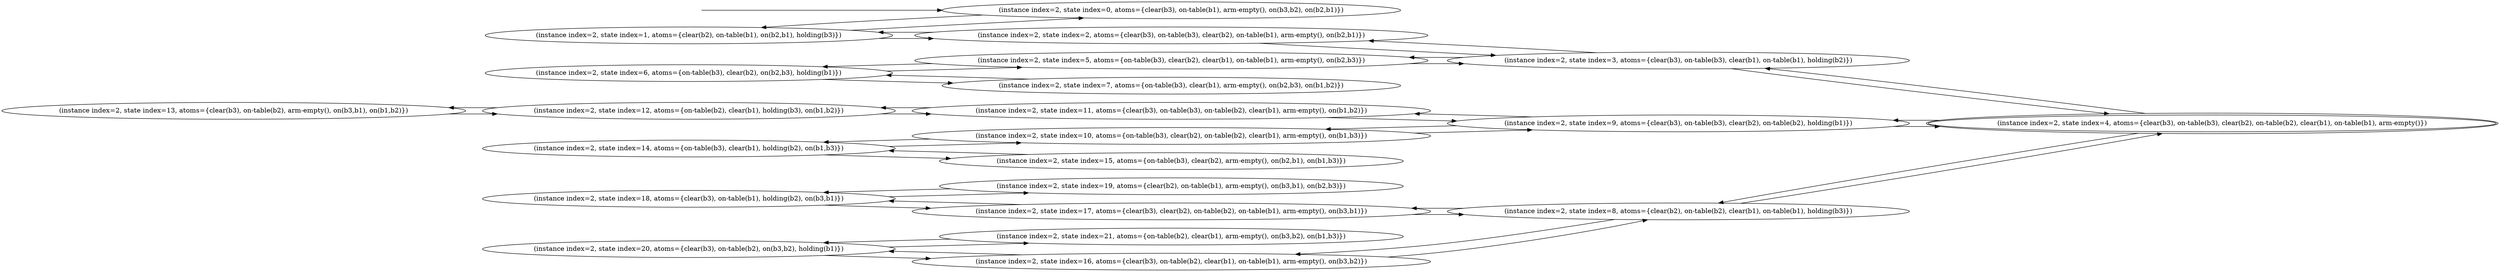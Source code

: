 digraph {
rankdir="LR"
s13[label="(instance index=2, state index=13, atoms={clear(b3), on-table(b2), arm-empty(), on(b3,b1), on(b1,b2)})"]
s15[label="(instance index=2, state index=15, atoms={on-table(b3), clear(b2), arm-empty(), on(b2,b1), on(b1,b3)})"]
s19[label="(instance index=2, state index=19, atoms={clear(b2), on-table(b1), arm-empty(), on(b3,b1), on(b2,b3)})"]
s21[label="(instance index=2, state index=21, atoms={on-table(b2), clear(b1), arm-empty(), on(b3,b2), on(b1,b3)})"]
s7[label="(instance index=2, state index=7, atoms={on-table(b3), clear(b1), arm-empty(), on(b2,b3), on(b1,b2)})"]
s0[label="(instance index=2, state index=0, atoms={clear(b3), on-table(b1), arm-empty(), on(b3,b2), on(b2,b1)})"]
s12[label="(instance index=2, state index=12, atoms={on-table(b2), clear(b1), holding(b3), on(b1,b2)})"]
s14[label="(instance index=2, state index=14, atoms={on-table(b3), clear(b1), holding(b2), on(b1,b3)})"]
s18[label="(instance index=2, state index=18, atoms={clear(b3), on-table(b1), holding(b2), on(b3,b1)})"]
s1[label="(instance index=2, state index=1, atoms={clear(b2), on-table(b1), on(b2,b1), holding(b3)})"]
s6[label="(instance index=2, state index=6, atoms={on-table(b3), clear(b2), on(b2,b3), holding(b1)})"]
s20[label="(instance index=2, state index=20, atoms={clear(b3), on-table(b2), on(b3,b2), holding(b1)})"]
s17[label="(instance index=2, state index=17, atoms={clear(b3), clear(b2), on-table(b2), on-table(b1), arm-empty(), on(b3,b1)})"]
s16[label="(instance index=2, state index=16, atoms={clear(b3), on-table(b2), clear(b1), on-table(b1), arm-empty(), on(b3,b2)})"]
s2[label="(instance index=2, state index=2, atoms={clear(b3), on-table(b3), clear(b2), on-table(b1), arm-empty(), on(b2,b1)})"]
s5[label="(instance index=2, state index=5, atoms={on-table(b3), clear(b2), clear(b1), on-table(b1), arm-empty(), on(b2,b3)})"]
s10[label="(instance index=2, state index=10, atoms={on-table(b3), clear(b2), on-table(b2), clear(b1), arm-empty(), on(b1,b3)})"]
s11[label="(instance index=2, state index=11, atoms={clear(b3), on-table(b3), on-table(b2), clear(b1), arm-empty(), on(b1,b2)})"]
s3[label="(instance index=2, state index=3, atoms={clear(b3), on-table(b3), clear(b1), on-table(b1), holding(b2)})"]
s8[label="(instance index=2, state index=8, atoms={clear(b2), on-table(b2), clear(b1), on-table(b1), holding(b3)})"]
s9[label="(instance index=2, state index=9, atoms={clear(b3), on-table(b3), clear(b2), on-table(b2), holding(b1)})"]
s4[peripheries=2,label="(instance index=2, state index=4, atoms={clear(b3), on-table(b3), clear(b2), on-table(b2), clear(b1), on-table(b1), arm-empty()})"]
Dangling [ label = "", style = invis ]
{ rank = same; Dangling }
Dangling -> s0
{ rank = same; s0}
{ rank = same; s12,s14,s18,s1,s6,s20}
{ rank = same; s17,s16,s2,s5,s10,s11}
{ rank = same; s3,s8,s9}
{ rank = same; s4}
{
s13->s12
s15->s14
s19->s18
s21->s20
s7->s6
s0->s1
}
{
s12->s13
s12->s11
s14->s15
s14->s10
s18->s19
s18->s17
s1->s2
s1->s0
s6->s7
s6->s5
s20->s21
s20->s16
}
{
s17->s18
s17->s8
s16->s20
s16->s8
s2->s3
s2->s1
s5->s6
s5->s3
s10->s14
s10->s9
s11->s12
s11->s9
}
{
s3->s4
s3->s5
s3->s2
s8->s17
s8->s4
s8->s16
s9->s11
s9->s4
s9->s10
}
{
s4->s3
s4->s9
s4->s8
}
}
